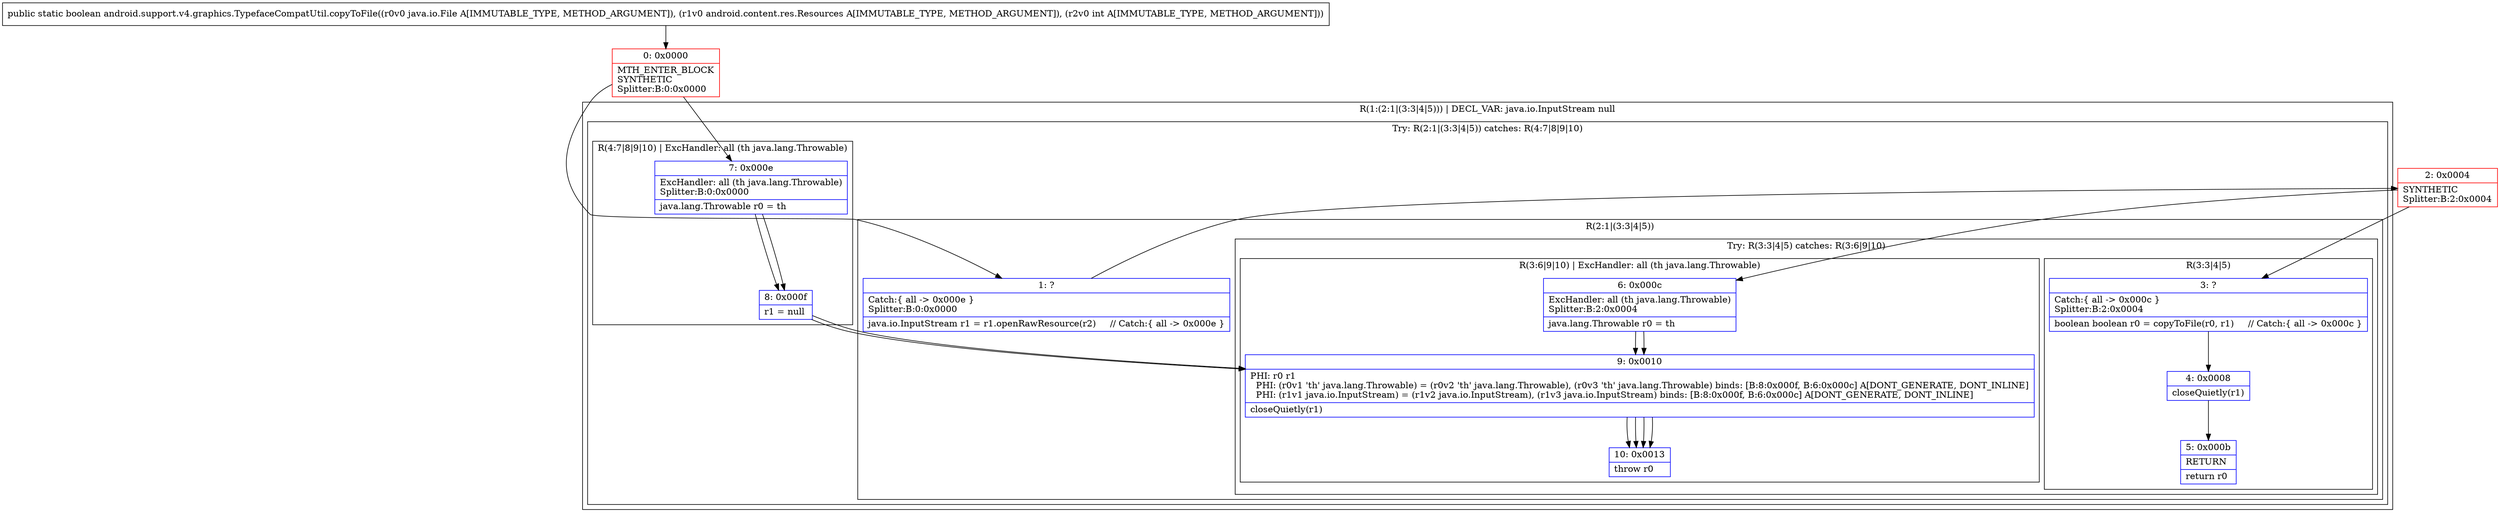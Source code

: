 digraph "CFG forandroid.support.v4.graphics.TypefaceCompatUtil.copyToFile(Ljava\/io\/File;Landroid\/content\/res\/Resources;I)Z" {
subgraph cluster_Region_1883153665 {
label = "R(1:(2:1|(3:3|4|5))) | DECL_VAR: java.io.InputStream null\l";
node [shape=record,color=blue];
subgraph cluster_TryCatchRegion_1750134459 {
label = "Try: R(2:1|(3:3|4|5)) catches: R(4:7|8|9|10)";
node [shape=record,color=blue];
subgraph cluster_Region_978451320 {
label = "R(2:1|(3:3|4|5))";
node [shape=record,color=blue];
Node_1 [shape=record,label="{1\:\ ?|Catch:\{ all \-\> 0x000e \}\lSplitter:B:0:0x0000\l|java.io.InputStream r1 = r1.openRawResource(r2)     \/\/ Catch:\{ all \-\> 0x000e \}\l}"];
subgraph cluster_TryCatchRegion_1498186145 {
label = "Try: R(3:3|4|5) catches: R(3:6|9|10)";
node [shape=record,color=blue];
subgraph cluster_Region_1240995475 {
label = "R(3:3|4|5)";
node [shape=record,color=blue];
Node_3 [shape=record,label="{3\:\ ?|Catch:\{ all \-\> 0x000c \}\lSplitter:B:2:0x0004\l|boolean boolean r0 = copyToFile(r0, r1)     \/\/ Catch:\{ all \-\> 0x000c \}\l}"];
Node_4 [shape=record,label="{4\:\ 0x0008|closeQuietly(r1)\l}"];
Node_5 [shape=record,label="{5\:\ 0x000b|RETURN\l|return r0\l}"];
}
subgraph cluster_Region_2101874822 {
label = "R(3:6|9|10) | ExcHandler: all (th java.lang.Throwable)\l";
node [shape=record,color=blue];
Node_6 [shape=record,label="{6\:\ 0x000c|ExcHandler: all (th java.lang.Throwable)\lSplitter:B:2:0x0004\l|java.lang.Throwable r0 = th\l}"];
Node_9 [shape=record,label="{9\:\ 0x0010|PHI: r0 r1 \l  PHI: (r0v1 'th' java.lang.Throwable) = (r0v2 'th' java.lang.Throwable), (r0v3 'th' java.lang.Throwable) binds: [B:8:0x000f, B:6:0x000c] A[DONT_GENERATE, DONT_INLINE]\l  PHI: (r1v1 java.io.InputStream) = (r1v2 java.io.InputStream), (r1v3 java.io.InputStream) binds: [B:8:0x000f, B:6:0x000c] A[DONT_GENERATE, DONT_INLINE]\l|closeQuietly(r1)\l}"];
Node_10 [shape=record,label="{10\:\ 0x0013|throw r0\l}"];
}
}
}
subgraph cluster_Region_366377497 {
label = "R(4:7|8|9|10) | ExcHandler: all (th java.lang.Throwable)\l";
node [shape=record,color=blue];
Node_7 [shape=record,label="{7\:\ 0x000e|ExcHandler: all (th java.lang.Throwable)\lSplitter:B:0:0x0000\l|java.lang.Throwable r0 = th\l}"];
Node_8 [shape=record,label="{8\:\ 0x000f|r1 = null\l}"];
Node_9 [shape=record,label="{9\:\ 0x0010|PHI: r0 r1 \l  PHI: (r0v1 'th' java.lang.Throwable) = (r0v2 'th' java.lang.Throwable), (r0v3 'th' java.lang.Throwable) binds: [B:8:0x000f, B:6:0x000c] A[DONT_GENERATE, DONT_INLINE]\l  PHI: (r1v1 java.io.InputStream) = (r1v2 java.io.InputStream), (r1v3 java.io.InputStream) binds: [B:8:0x000f, B:6:0x000c] A[DONT_GENERATE, DONT_INLINE]\l|closeQuietly(r1)\l}"];
Node_10 [shape=record,label="{10\:\ 0x0013|throw r0\l}"];
}
}
}
subgraph cluster_Region_366377497 {
label = "R(4:7|8|9|10) | ExcHandler: all (th java.lang.Throwable)\l";
node [shape=record,color=blue];
Node_7 [shape=record,label="{7\:\ 0x000e|ExcHandler: all (th java.lang.Throwable)\lSplitter:B:0:0x0000\l|java.lang.Throwable r0 = th\l}"];
Node_8 [shape=record,label="{8\:\ 0x000f|r1 = null\l}"];
Node_9 [shape=record,label="{9\:\ 0x0010|PHI: r0 r1 \l  PHI: (r0v1 'th' java.lang.Throwable) = (r0v2 'th' java.lang.Throwable), (r0v3 'th' java.lang.Throwable) binds: [B:8:0x000f, B:6:0x000c] A[DONT_GENERATE, DONT_INLINE]\l  PHI: (r1v1 java.io.InputStream) = (r1v2 java.io.InputStream), (r1v3 java.io.InputStream) binds: [B:8:0x000f, B:6:0x000c] A[DONT_GENERATE, DONT_INLINE]\l|closeQuietly(r1)\l}"];
Node_10 [shape=record,label="{10\:\ 0x0013|throw r0\l}"];
}
subgraph cluster_Region_2101874822 {
label = "R(3:6|9|10) | ExcHandler: all (th java.lang.Throwable)\l";
node [shape=record,color=blue];
Node_6 [shape=record,label="{6\:\ 0x000c|ExcHandler: all (th java.lang.Throwable)\lSplitter:B:2:0x0004\l|java.lang.Throwable r0 = th\l}"];
Node_9 [shape=record,label="{9\:\ 0x0010|PHI: r0 r1 \l  PHI: (r0v1 'th' java.lang.Throwable) = (r0v2 'th' java.lang.Throwable), (r0v3 'th' java.lang.Throwable) binds: [B:8:0x000f, B:6:0x000c] A[DONT_GENERATE, DONT_INLINE]\l  PHI: (r1v1 java.io.InputStream) = (r1v2 java.io.InputStream), (r1v3 java.io.InputStream) binds: [B:8:0x000f, B:6:0x000c] A[DONT_GENERATE, DONT_INLINE]\l|closeQuietly(r1)\l}"];
Node_10 [shape=record,label="{10\:\ 0x0013|throw r0\l}"];
}
Node_0 [shape=record,color=red,label="{0\:\ 0x0000|MTH_ENTER_BLOCK\lSYNTHETIC\lSplitter:B:0:0x0000\l}"];
Node_2 [shape=record,color=red,label="{2\:\ 0x0004|SYNTHETIC\lSplitter:B:2:0x0004\l}"];
MethodNode[shape=record,label="{public static boolean android.support.v4.graphics.TypefaceCompatUtil.copyToFile((r0v0 java.io.File A[IMMUTABLE_TYPE, METHOD_ARGUMENT]), (r1v0 android.content.res.Resources A[IMMUTABLE_TYPE, METHOD_ARGUMENT]), (r2v0 int A[IMMUTABLE_TYPE, METHOD_ARGUMENT])) }"];
MethodNode -> Node_0;
Node_1 -> Node_2;
Node_3 -> Node_4;
Node_4 -> Node_5;
Node_6 -> Node_9;
Node_9 -> Node_10;
Node_7 -> Node_8;
Node_8 -> Node_9;
Node_9 -> Node_10;
Node_7 -> Node_8;
Node_8 -> Node_9;
Node_9 -> Node_10;
Node_6 -> Node_9;
Node_9 -> Node_10;
Node_0 -> Node_1;
Node_0 -> Node_7;
Node_2 -> Node_3;
Node_2 -> Node_6;
}

